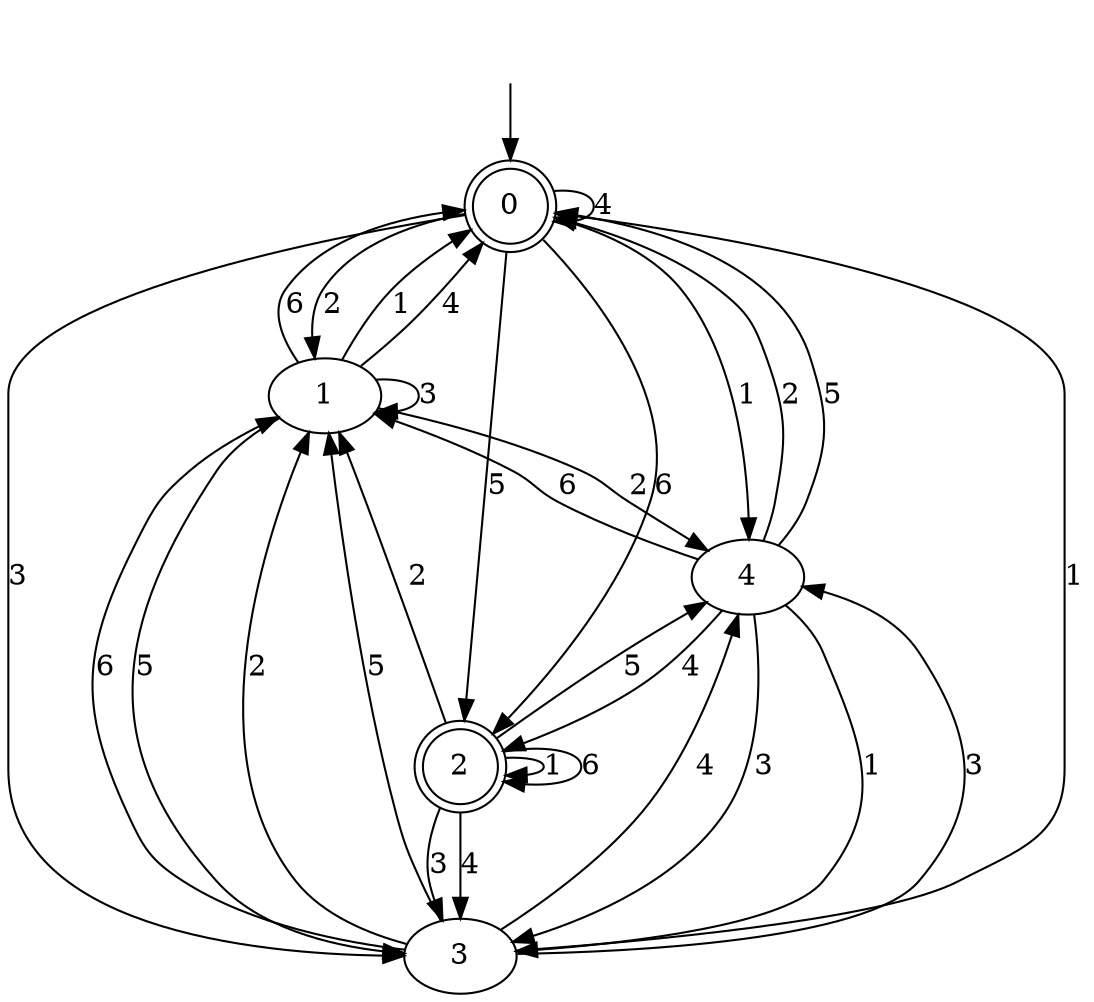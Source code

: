 digraph dfa_size_5_inputs_6_2 {
0 [label=0, shape=doublecircle];
1 [label=1];
2 [label=2, shape=doublecircle];
3 [label=3];
4 [label=4];
0 -> 4  [label=1];
0 -> 1  [label=2];
0 -> 3  [label=3];
0 -> 0  [label=4];
0 -> 2  [label=5];
0 -> 2  [label=6];
1 -> 0  [label=1];
1 -> 4  [label=2];
1 -> 1  [label=3];
1 -> 0  [label=4];
1 -> 3  [label=5];
1 -> 0  [label=6];
2 -> 2  [label=1];
2 -> 1  [label=2];
2 -> 3  [label=3];
2 -> 3  [label=4];
2 -> 4  [label=5];
2 -> 2  [label=6];
3 -> 0  [label=1];
3 -> 1  [label=2];
3 -> 4  [label=3];
3 -> 4  [label=4];
3 -> 1  [label=5];
3 -> 1  [label=6];
4 -> 3  [label=1];
4 -> 0  [label=2];
4 -> 3  [label=3];
4 -> 2  [label=4];
4 -> 0  [label=5];
4 -> 1  [label=6];
__start0 [label="", shape=none];
__start0 -> 0  [label=""];
}
